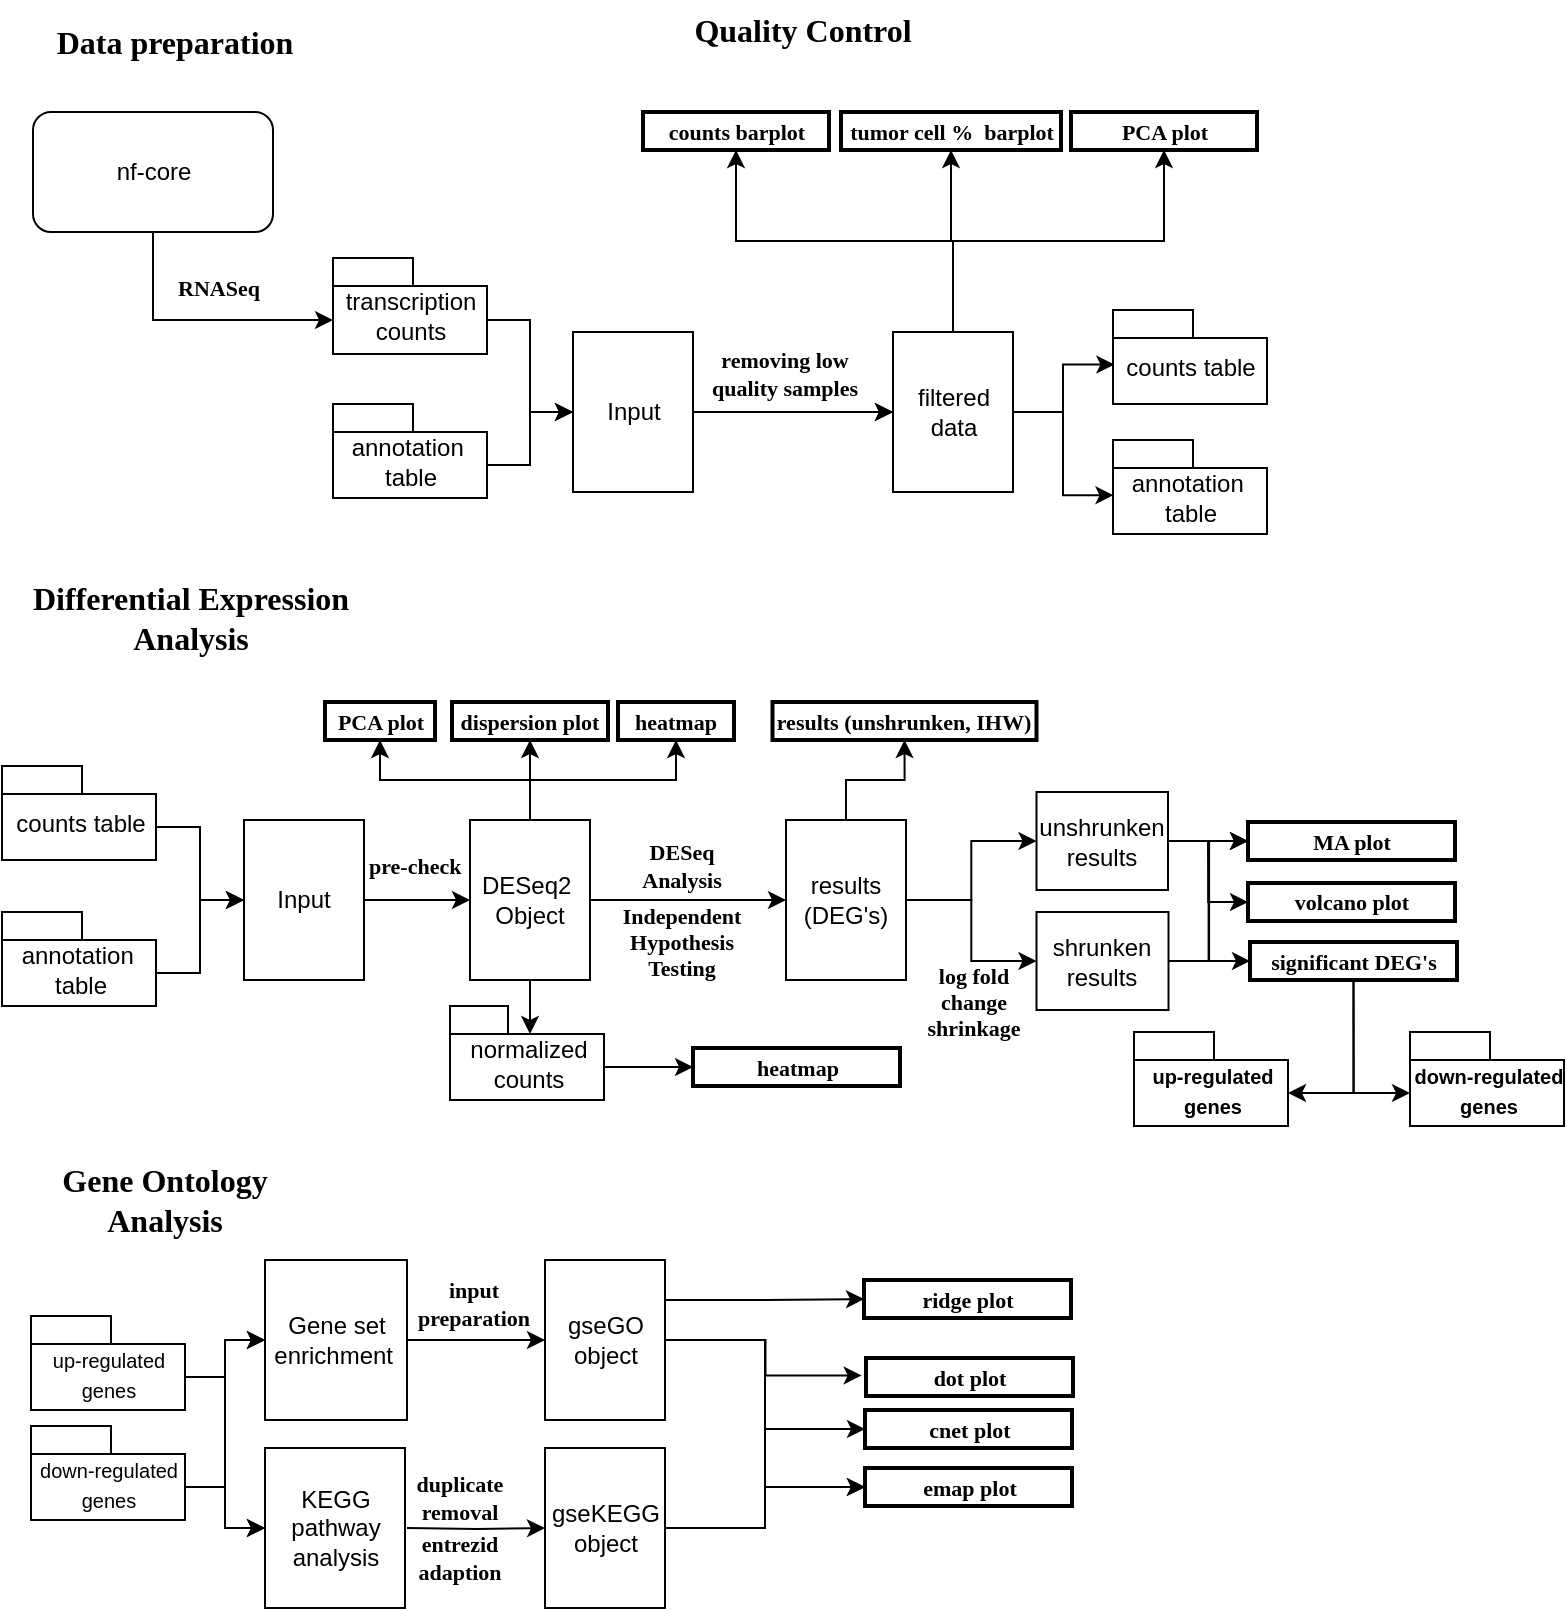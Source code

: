 <mxfile version="20.0.4" type="github">
  <diagram id="bCjTPeAco60ox-aivxKD" name="Page-1">
    <mxGraphModel dx="1382" dy="795" grid="1" gridSize="11" guides="1" tooltips="1" connect="1" arrows="1" fold="1" page="1" pageScale="1" pageWidth="827" pageHeight="1169" math="0" shadow="0">
      <root>
        <mxCell id="0" />
        <mxCell id="1" parent="0" />
        <mxCell id="ZmWVTUaBiMj_9n18tiuH-1" style="edgeStyle=orthogonalEdgeStyle;rounded=0;orthogonalLoop=1;jettySize=auto;html=1;exitX=1;exitY=0.5;exitDx=0;exitDy=0;entryX=0;entryY=0.5;entryDx=0;entryDy=0;fontSize=13;" edge="1" parent="1" source="ZmWVTUaBiMj_9n18tiuH-3" target="ZmWVTUaBiMj_9n18tiuH-17">
          <mxGeometry relative="1" as="geometry" />
        </mxCell>
        <mxCell id="ZmWVTUaBiMj_9n18tiuH-2" value="" style="edgeStyle=orthogonalEdgeStyle;rounded=0;orthogonalLoop=1;jettySize=auto;html=1;fontSize=12;" edge="1" parent="1" source="ZmWVTUaBiMj_9n18tiuH-3" target="ZmWVTUaBiMj_9n18tiuH-17">
          <mxGeometry relative="1" as="geometry" />
        </mxCell>
        <mxCell id="ZmWVTUaBiMj_9n18tiuH-3" value="Input" style="rounded=0;whiteSpace=wrap;html=1;" vertex="1" parent="1">
          <mxGeometry x="310.5" y="210" width="60" height="80" as="geometry" />
        </mxCell>
        <mxCell id="ZmWVTUaBiMj_9n18tiuH-4" style="edgeStyle=orthogonalEdgeStyle;rounded=0;orthogonalLoop=1;jettySize=auto;html=1;exitX=0;exitY=0;exitDx=77;exitDy=31.0;exitPerimeter=0;entryX=0;entryY=0.5;entryDx=0;entryDy=0;fontFamily=Times New Roman;fontSize=9;" edge="1" parent="1" source="ZmWVTUaBiMj_9n18tiuH-5" target="ZmWVTUaBiMj_9n18tiuH-3">
          <mxGeometry relative="1" as="geometry" />
        </mxCell>
        <mxCell id="ZmWVTUaBiMj_9n18tiuH-5" value="&lt;span style=&quot;font-weight: normal;&quot;&gt;transcription &lt;br&gt;counts&lt;/span&gt;" style="shape=folder;fontStyle=1;spacingTop=10;tabWidth=40;tabHeight=14;tabPosition=left;html=1;" vertex="1" parent="1">
          <mxGeometry x="190.5" y="173" width="77" height="48" as="geometry" />
        </mxCell>
        <mxCell id="ZmWVTUaBiMj_9n18tiuH-6" style="edgeStyle=orthogonalEdgeStyle;rounded=0;orthogonalLoop=1;jettySize=auto;html=1;exitX=0.5;exitY=1;exitDx=0;exitDy=0;entryX=0;entryY=0;entryDx=0;entryDy=31;entryPerimeter=0;fontSize=12;" edge="1" parent="1" source="ZmWVTUaBiMj_9n18tiuH-7" target="ZmWVTUaBiMj_9n18tiuH-5">
          <mxGeometry relative="1" as="geometry" />
        </mxCell>
        <mxCell id="ZmWVTUaBiMj_9n18tiuH-7" value="nf-core" style="rounded=1;whiteSpace=wrap;html=1;" vertex="1" parent="1">
          <mxGeometry x="40.5" y="100" width="120" height="60" as="geometry" />
        </mxCell>
        <mxCell id="ZmWVTUaBiMj_9n18tiuH-8" style="edgeStyle=orthogonalEdgeStyle;rounded=0;orthogonalLoop=1;jettySize=auto;html=1;exitX=0;exitY=0;exitDx=77;exitDy=30.5;exitPerimeter=0;entryX=0;entryY=0.5;entryDx=0;entryDy=0;fontFamily=Times New Roman;fontSize=9;" edge="1" parent="1" source="ZmWVTUaBiMj_9n18tiuH-9" target="ZmWVTUaBiMj_9n18tiuH-3">
          <mxGeometry relative="1" as="geometry" />
        </mxCell>
        <mxCell id="ZmWVTUaBiMj_9n18tiuH-9" value="&lt;span style=&quot;font-weight: normal;&quot;&gt;annotation&amp;nbsp;&lt;br&gt;table&lt;/span&gt;" style="shape=folder;fontStyle=1;spacingTop=10;tabWidth=40;tabHeight=14;tabPosition=left;html=1;" vertex="1" parent="1">
          <mxGeometry x="190.5" y="246" width="77" height="47" as="geometry" />
        </mxCell>
        <mxCell id="ZmWVTUaBiMj_9n18tiuH-10" value="Quality Control" style="text;html=1;align=center;verticalAlign=middle;resizable=0;points=[];autosize=1;strokeColor=none;fillColor=none;fontSize=16;fontFamily=Times New Roman;fontStyle=1" vertex="1" parent="1">
          <mxGeometry x="360" y="44" width="130" height="30" as="geometry" />
        </mxCell>
        <mxCell id="ZmWVTUaBiMj_9n18tiuH-11" value="Data preparation" style="text;html=1;align=center;verticalAlign=middle;resizable=0;points=[];autosize=1;strokeColor=none;fillColor=none;fontSize=16;fontFamily=Times New Roman;fontStyle=1" vertex="1" parent="1">
          <mxGeometry x="40.5" y="50" width="140" height="30" as="geometry" />
        </mxCell>
        <mxCell id="ZmWVTUaBiMj_9n18tiuH-12" style="edgeStyle=orthogonalEdgeStyle;rounded=0;orthogonalLoop=1;jettySize=auto;html=1;exitX=0.5;exitY=0;exitDx=0;exitDy=0;entryX=0.5;entryY=1;entryDx=0;entryDy=0;fontFamily=Times New Roman;fontSize=9;" edge="1" parent="1" source="ZmWVTUaBiMj_9n18tiuH-17" target="ZmWVTUaBiMj_9n18tiuH-18">
          <mxGeometry relative="1" as="geometry" />
        </mxCell>
        <mxCell id="ZmWVTUaBiMj_9n18tiuH-13" style="edgeStyle=orthogonalEdgeStyle;rounded=0;orthogonalLoop=1;jettySize=auto;html=1;exitX=0.5;exitY=0;exitDx=0;exitDy=0;entryX=0.5;entryY=1;entryDx=0;entryDy=0;fontFamily=Times New Roman;fontSize=9;" edge="1" parent="1" source="ZmWVTUaBiMj_9n18tiuH-17" target="ZmWVTUaBiMj_9n18tiuH-19">
          <mxGeometry relative="1" as="geometry" />
        </mxCell>
        <mxCell id="ZmWVTUaBiMj_9n18tiuH-14" style="edgeStyle=orthogonalEdgeStyle;rounded=0;orthogonalLoop=1;jettySize=auto;html=1;exitX=0.5;exitY=0;exitDx=0;exitDy=0;entryX=0.5;entryY=1;entryDx=0;entryDy=0;fontFamily=Times New Roman;fontSize=9;" edge="1" parent="1" source="ZmWVTUaBiMj_9n18tiuH-17" target="ZmWVTUaBiMj_9n18tiuH-20">
          <mxGeometry relative="1" as="geometry" />
        </mxCell>
        <mxCell id="ZmWVTUaBiMj_9n18tiuH-15" style="edgeStyle=orthogonalEdgeStyle;rounded=0;orthogonalLoop=1;jettySize=auto;html=1;exitX=1;exitY=0.5;exitDx=0;exitDy=0;entryX=0.009;entryY=0.58;entryDx=0;entryDy=0;entryPerimeter=0;fontSize=13;" edge="1" parent="1" source="ZmWVTUaBiMj_9n18tiuH-17" target="ZmWVTUaBiMj_9n18tiuH-88">
          <mxGeometry relative="1" as="geometry" />
        </mxCell>
        <mxCell id="ZmWVTUaBiMj_9n18tiuH-16" style="edgeStyle=orthogonalEdgeStyle;rounded=0;orthogonalLoop=1;jettySize=auto;html=1;entryX=0.003;entryY=0.587;entryDx=0;entryDy=0;entryPerimeter=0;fontSize=13;" edge="1" parent="1" source="ZmWVTUaBiMj_9n18tiuH-17" target="ZmWVTUaBiMj_9n18tiuH-87">
          <mxGeometry relative="1" as="geometry" />
        </mxCell>
        <mxCell id="ZmWVTUaBiMj_9n18tiuH-17" value="filtered data" style="rounded=0;whiteSpace=wrap;html=1;" vertex="1" parent="1">
          <mxGeometry x="470.5" y="210" width="60" height="80" as="geometry" />
        </mxCell>
        <mxCell id="ZmWVTUaBiMj_9n18tiuH-18" value="counts barplot" style="rounded=0;whiteSpace=wrap;html=1;fontFamily=Times New Roman;fontSize=11;strokeWidth=2;fontStyle=1" vertex="1" parent="1">
          <mxGeometry x="345.5" y="100" width="93" height="19" as="geometry" />
        </mxCell>
        <mxCell id="ZmWVTUaBiMj_9n18tiuH-19" value="tumor cell %&amp;nbsp; barplot" style="rounded=0;whiteSpace=wrap;html=1;fontFamily=Times New Roman;fontSize=11;strokeWidth=2;fontStyle=1" vertex="1" parent="1">
          <mxGeometry x="444.5" y="100" width="110" height="19" as="geometry" />
        </mxCell>
        <mxCell id="ZmWVTUaBiMj_9n18tiuH-20" value="PCA plot" style="rounded=0;whiteSpace=wrap;html=1;fontFamily=Times New Roman;fontSize=11;strokeWidth=2;fontStyle=1" vertex="1" parent="1">
          <mxGeometry x="559.5" y="100" width="93" height="19" as="geometry" />
        </mxCell>
        <mxCell id="ZmWVTUaBiMj_9n18tiuH-21" value="Differential Expression&lt;br&gt;Analysis" style="text;html=1;align=center;verticalAlign=middle;resizable=0;points=[];autosize=1;strokeColor=none;fillColor=none;fontSize=16;fontFamily=Times New Roman;fontStyle=1" vertex="1" parent="1">
          <mxGeometry x="25" y="325" width="187" height="55" as="geometry" />
        </mxCell>
        <mxCell id="ZmWVTUaBiMj_9n18tiuH-22" style="edgeStyle=orthogonalEdgeStyle;rounded=0;orthogonalLoop=1;jettySize=auto;html=1;exitX=0;exitY=0;exitDx=77;exitDy=30.5;exitPerimeter=0;entryX=0;entryY=0.5;entryDx=0;entryDy=0;fontFamily=Times New Roman;fontSize=9;" edge="1" parent="1" source="ZmWVTUaBiMj_9n18tiuH-23" target="ZmWVTUaBiMj_9n18tiuH-26">
          <mxGeometry relative="1" as="geometry" />
        </mxCell>
        <mxCell id="ZmWVTUaBiMj_9n18tiuH-23" value="&lt;span style=&quot;font-weight: normal;&quot;&gt;annotation&amp;nbsp;&lt;br&gt;table&lt;/span&gt;" style="shape=folder;fontStyle=1;spacingTop=10;tabWidth=40;tabHeight=14;tabPosition=left;html=1;" vertex="1" parent="1">
          <mxGeometry x="25" y="500" width="77" height="47" as="geometry" />
        </mxCell>
        <mxCell id="ZmWVTUaBiMj_9n18tiuH-24" style="edgeStyle=orthogonalEdgeStyle;rounded=0;orthogonalLoop=1;jettySize=auto;html=1;exitX=0;exitY=0;exitDx=77;exitDy=30.5;exitPerimeter=0;entryX=0;entryY=0.5;entryDx=0;entryDy=0;fontFamily=Times New Roman;fontSize=9;" edge="1" parent="1" source="ZmWVTUaBiMj_9n18tiuH-25" target="ZmWVTUaBiMj_9n18tiuH-26">
          <mxGeometry relative="1" as="geometry" />
        </mxCell>
        <mxCell id="ZmWVTUaBiMj_9n18tiuH-25" value="&lt;span style=&quot;font-weight: 400;&quot;&gt;counts table&lt;/span&gt;" style="shape=folder;fontStyle=1;spacingTop=10;tabWidth=40;tabHeight=14;tabPosition=left;html=1;" vertex="1" parent="1">
          <mxGeometry x="25" y="427" width="77" height="47" as="geometry" />
        </mxCell>
        <mxCell id="ZmWVTUaBiMj_9n18tiuH-26" value="Input" style="rounded=0;whiteSpace=wrap;html=1;" vertex="1" parent="1">
          <mxGeometry x="146" y="454" width="60" height="80" as="geometry" />
        </mxCell>
        <mxCell id="ZmWVTUaBiMj_9n18tiuH-27" style="edgeStyle=orthogonalEdgeStyle;rounded=0;orthogonalLoop=1;jettySize=auto;html=1;exitX=0.5;exitY=0;exitDx=0;exitDy=0;entryX=0.5;entryY=1;entryDx=0;entryDy=0;fontFamily=Times New Roman;fontSize=9;" edge="1" parent="1" source="ZmWVTUaBiMj_9n18tiuH-32" target="ZmWVTUaBiMj_9n18tiuH-35">
          <mxGeometry relative="1" as="geometry" />
        </mxCell>
        <mxCell id="ZmWVTUaBiMj_9n18tiuH-28" style="edgeStyle=orthogonalEdgeStyle;rounded=0;orthogonalLoop=1;jettySize=auto;html=1;exitX=0.5;exitY=0;exitDx=0;exitDy=0;entryX=0.5;entryY=1;entryDx=0;entryDy=0;fontFamily=Times New Roman;fontSize=9;" edge="1" parent="1" source="ZmWVTUaBiMj_9n18tiuH-32" target="ZmWVTUaBiMj_9n18tiuH-36">
          <mxGeometry relative="1" as="geometry" />
        </mxCell>
        <mxCell id="ZmWVTUaBiMj_9n18tiuH-29" style="edgeStyle=orthogonalEdgeStyle;rounded=0;orthogonalLoop=1;jettySize=auto;html=1;exitX=1;exitY=0.5;exitDx=0;exitDy=0;fontFamily=Times New Roman;fontSize=9;" edge="1" parent="1" source="ZmWVTUaBiMj_9n18tiuH-32" target="ZmWVTUaBiMj_9n18tiuH-40">
          <mxGeometry relative="1" as="geometry" />
        </mxCell>
        <mxCell id="ZmWVTUaBiMj_9n18tiuH-30" style="edgeStyle=orthogonalEdgeStyle;rounded=0;orthogonalLoop=1;jettySize=auto;html=1;exitX=0.5;exitY=1;exitDx=0;exitDy=0;entryX=0;entryY=0;entryDx=40;entryDy=14;entryPerimeter=0;fontFamily=Times New Roman;fontSize=9;" edge="1" parent="1" source="ZmWVTUaBiMj_9n18tiuH-32" target="ZmWVTUaBiMj_9n18tiuH-59">
          <mxGeometry relative="1" as="geometry" />
        </mxCell>
        <mxCell id="ZmWVTUaBiMj_9n18tiuH-31" style="edgeStyle=orthogonalEdgeStyle;rounded=0;orthogonalLoop=1;jettySize=auto;html=1;exitX=0.5;exitY=0;exitDx=0;exitDy=0;entryX=0.5;entryY=1;entryDx=0;entryDy=0;" edge="1" parent="1" source="ZmWVTUaBiMj_9n18tiuH-32" target="ZmWVTUaBiMj_9n18tiuH-90">
          <mxGeometry relative="1" as="geometry" />
        </mxCell>
        <mxCell id="ZmWVTUaBiMj_9n18tiuH-32" value="DESeq2&amp;nbsp;&lt;br&gt;Object" style="rounded=0;whiteSpace=wrap;html=1;" vertex="1" parent="1">
          <mxGeometry x="259" y="454" width="60" height="80" as="geometry" />
        </mxCell>
        <mxCell id="ZmWVTUaBiMj_9n18tiuH-33" value="" style="endArrow=classic;html=1;rounded=0;fontFamily=Times New Roman;fontSize=9;exitX=1;exitY=0.5;exitDx=0;exitDy=0;entryX=0;entryY=0.5;entryDx=0;entryDy=0;" edge="1" parent="1" source="ZmWVTUaBiMj_9n18tiuH-26" target="ZmWVTUaBiMj_9n18tiuH-32">
          <mxGeometry width="50" height="50" relative="1" as="geometry">
            <mxPoint x="234.24" y="470.5" as="sourcePoint" />
            <mxPoint x="277.76" y="511" as="targetPoint" />
          </mxGeometry>
        </mxCell>
        <mxCell id="ZmWVTUaBiMj_9n18tiuH-34" value="pre-check&amp;nbsp;" style="text;html=1;strokeColor=none;fillColor=none;align=center;verticalAlign=middle;whiteSpace=wrap;rounded=0;fontFamily=Times New Roman;fontSize=11;fontStyle=1" vertex="1" parent="1">
          <mxGeometry x="203" y="462" width="60" height="30" as="geometry" />
        </mxCell>
        <mxCell id="ZmWVTUaBiMj_9n18tiuH-35" value="PCA plot" style="rounded=0;whiteSpace=wrap;html=1;fontFamily=Times New Roman;fontSize=11;strokeWidth=2;fontStyle=1" vertex="1" parent="1">
          <mxGeometry x="186.5" y="395" width="55" height="19" as="geometry" />
        </mxCell>
        <mxCell id="ZmWVTUaBiMj_9n18tiuH-36" value="heatmap" style="rounded=0;whiteSpace=wrap;html=1;fontFamily=Times New Roman;fontSize=11;strokeWidth=2;fontStyle=1" vertex="1" parent="1">
          <mxGeometry x="333" y="395" width="58" height="19" as="geometry" />
        </mxCell>
        <mxCell id="ZmWVTUaBiMj_9n18tiuH-37" style="edgeStyle=orthogonalEdgeStyle;rounded=0;orthogonalLoop=1;jettySize=auto;html=1;exitX=0.5;exitY=0;exitDx=0;exitDy=0;entryX=0.5;entryY=1;entryDx=0;entryDy=0;fontFamily=Times New Roman;fontSize=9;" edge="1" parent="1" source="ZmWVTUaBiMj_9n18tiuH-40" target="ZmWVTUaBiMj_9n18tiuH-43">
          <mxGeometry relative="1" as="geometry" />
        </mxCell>
        <mxCell id="ZmWVTUaBiMj_9n18tiuH-38" style="edgeStyle=orthogonalEdgeStyle;rounded=0;orthogonalLoop=1;jettySize=auto;html=1;exitX=1;exitY=0.5;exitDx=0;exitDy=0;entryX=0;entryY=0.5;entryDx=0;entryDy=0;fontFamily=Times New Roman;fontSize=9;" edge="1" parent="1" source="ZmWVTUaBiMj_9n18tiuH-40" target="ZmWVTUaBiMj_9n18tiuH-45">
          <mxGeometry relative="1" as="geometry" />
        </mxCell>
        <mxCell id="ZmWVTUaBiMj_9n18tiuH-39" style="edgeStyle=orthogonalEdgeStyle;rounded=0;orthogonalLoop=1;jettySize=auto;html=1;exitX=1;exitY=0.5;exitDx=0;exitDy=0;entryX=0;entryY=0.5;entryDx=0;entryDy=0;fontFamily=Times New Roman;fontSize=9;" edge="1" parent="1" source="ZmWVTUaBiMj_9n18tiuH-40" target="ZmWVTUaBiMj_9n18tiuH-51">
          <mxGeometry relative="1" as="geometry" />
        </mxCell>
        <mxCell id="ZmWVTUaBiMj_9n18tiuH-40" value="results (DEG&#39;s)" style="rounded=0;whiteSpace=wrap;html=1;" vertex="1" parent="1">
          <mxGeometry x="417" y="454" width="60" height="80" as="geometry" />
        </mxCell>
        <mxCell id="ZmWVTUaBiMj_9n18tiuH-41" value="DESeq Analysis" style="text;html=1;strokeColor=none;fillColor=none;align=center;verticalAlign=middle;whiteSpace=wrap;rounded=0;fontFamily=Times New Roman;fontSize=11;fontStyle=1" vertex="1" parent="1">
          <mxGeometry x="334.5" y="462" width="60" height="30" as="geometry" />
        </mxCell>
        <mxCell id="ZmWVTUaBiMj_9n18tiuH-42" value="Independent Hypothesis Testing" style="text;html=1;strokeColor=none;fillColor=none;align=center;verticalAlign=middle;whiteSpace=wrap;rounded=0;fontFamily=Times New Roman;fontSize=11;fontStyle=1" vertex="1" parent="1">
          <mxGeometry x="334.5" y="500" width="60" height="30" as="geometry" />
        </mxCell>
        <mxCell id="ZmWVTUaBiMj_9n18tiuH-43" value="&lt;b&gt;&lt;font style=&quot;font-size: 11px;&quot;&gt;results (unshrunken, IHW)&lt;/font&gt;&lt;/b&gt;" style="rounded=0;whiteSpace=wrap;html=1;fontFamily=Times New Roman;fontSize=9;strokeWidth=2;" vertex="1" parent="1">
          <mxGeometry x="410.25" y="395" width="132" height="19" as="geometry" />
        </mxCell>
        <mxCell id="ZmWVTUaBiMj_9n18tiuH-44" style="edgeStyle=orthogonalEdgeStyle;rounded=0;orthogonalLoop=1;jettySize=auto;html=1;exitX=1;exitY=0.5;exitDx=0;exitDy=0;entryX=0;entryY=0.5;entryDx=0;entryDy=0;fontFamily=Times New Roman;fontSize=9;" edge="1" parent="1" source="ZmWVTUaBiMj_9n18tiuH-45" target="ZmWVTUaBiMj_9n18tiuH-47">
          <mxGeometry relative="1" as="geometry" />
        </mxCell>
        <mxCell id="ZmWVTUaBiMj_9n18tiuH-45" value="shrunken results" style="rounded=0;whiteSpace=wrap;html=1;" vertex="1" parent="1">
          <mxGeometry x="542.25" y="500" width="66" height="49" as="geometry" />
        </mxCell>
        <mxCell id="ZmWVTUaBiMj_9n18tiuH-46" value="log fold change shrinkage" style="text;html=1;strokeColor=none;fillColor=none;align=center;verticalAlign=middle;whiteSpace=wrap;rounded=0;fontFamily=Times New Roman;fontSize=11;fontStyle=1" vertex="1" parent="1">
          <mxGeometry x="481" y="530" width="60" height="30" as="geometry" />
        </mxCell>
        <mxCell id="ZmWVTUaBiMj_9n18tiuH-47" value="MA plot" style="rounded=0;whiteSpace=wrap;html=1;fontFamily=Times New Roman;fontSize=11;strokeWidth=2;fontStyle=1" vertex="1" parent="1">
          <mxGeometry x="648" y="455" width="103.5" height="19" as="geometry" />
        </mxCell>
        <mxCell id="ZmWVTUaBiMj_9n18tiuH-48" style="edgeStyle=orthogonalEdgeStyle;rounded=0;orthogonalLoop=1;jettySize=auto;html=1;exitX=1;exitY=0.5;exitDx=0;exitDy=0;entryX=0;entryY=0.5;entryDx=0;entryDy=0;fontFamily=Times New Roman;fontSize=9;" edge="1" parent="1" source="ZmWVTUaBiMj_9n18tiuH-51" target="ZmWVTUaBiMj_9n18tiuH-47">
          <mxGeometry relative="1" as="geometry" />
        </mxCell>
        <mxCell id="ZmWVTUaBiMj_9n18tiuH-49" style="edgeStyle=orthogonalEdgeStyle;rounded=0;orthogonalLoop=1;jettySize=auto;html=1;exitX=1;exitY=0.5;exitDx=0;exitDy=0;entryX=0;entryY=0.5;entryDx=0;entryDy=0;fontFamily=Times New Roman;fontSize=9;" edge="1" parent="1" source="ZmWVTUaBiMj_9n18tiuH-51" target="ZmWVTUaBiMj_9n18tiuH-55">
          <mxGeometry relative="1" as="geometry" />
        </mxCell>
        <mxCell id="ZmWVTUaBiMj_9n18tiuH-50" style="edgeStyle=orthogonalEdgeStyle;rounded=0;orthogonalLoop=1;jettySize=auto;html=1;exitX=1;exitY=0.5;exitDx=0;exitDy=0;entryX=0;entryY=0.5;entryDx=0;entryDy=0;fontFamily=Times New Roman;fontSize=9;" edge="1" parent="1" source="ZmWVTUaBiMj_9n18tiuH-51" target="ZmWVTUaBiMj_9n18tiuH-54">
          <mxGeometry relative="1" as="geometry" />
        </mxCell>
        <mxCell id="ZmWVTUaBiMj_9n18tiuH-51" value="unshrunken results" style="rounded=0;whiteSpace=wrap;html=1;" vertex="1" parent="1">
          <mxGeometry x="542.25" y="440" width="65.75" height="49" as="geometry" />
        </mxCell>
        <mxCell id="ZmWVTUaBiMj_9n18tiuH-52" style="edgeStyle=orthogonalEdgeStyle;rounded=0;orthogonalLoop=1;jettySize=auto;html=1;exitX=0.5;exitY=1;exitDx=0;exitDy=0;entryX=0;entryY=0;entryDx=77;entryDy=30.5;entryPerimeter=0;fontFamily=Times New Roman;fontSize=10;" edge="1" parent="1" source="ZmWVTUaBiMj_9n18tiuH-54" target="ZmWVTUaBiMj_9n18tiuH-60">
          <mxGeometry relative="1" as="geometry" />
        </mxCell>
        <mxCell id="ZmWVTUaBiMj_9n18tiuH-53" style="edgeStyle=orthogonalEdgeStyle;rounded=0;orthogonalLoop=1;jettySize=auto;html=1;exitX=0.5;exitY=1;exitDx=0;exitDy=0;entryX=0;entryY=0;entryDx=0;entryDy=30.5;entryPerimeter=0;fontFamily=Times New Roman;fontSize=10;" edge="1" parent="1" source="ZmWVTUaBiMj_9n18tiuH-54" target="ZmWVTUaBiMj_9n18tiuH-61">
          <mxGeometry relative="1" as="geometry" />
        </mxCell>
        <mxCell id="ZmWVTUaBiMj_9n18tiuH-54" value="significant DEG&#39;s" style="rounded=0;whiteSpace=wrap;html=1;fontFamily=Times New Roman;fontSize=11;strokeWidth=2;fontStyle=1" vertex="1" parent="1">
          <mxGeometry x="649" y="515" width="103.5" height="19" as="geometry" />
        </mxCell>
        <mxCell id="ZmWVTUaBiMj_9n18tiuH-55" value="volcano plot" style="rounded=0;whiteSpace=wrap;html=1;fontFamily=Times New Roman;fontSize=11;strokeWidth=2;fontStyle=1" vertex="1" parent="1">
          <mxGeometry x="648" y="485.5" width="103.5" height="19" as="geometry" />
        </mxCell>
        <mxCell id="ZmWVTUaBiMj_9n18tiuH-56" value="heatmap" style="rounded=0;whiteSpace=wrap;html=1;fontFamily=Times New Roman;fontSize=11;strokeWidth=2;fontStyle=1" vertex="1" parent="1">
          <mxGeometry x="370.5" y="568" width="103.5" height="19" as="geometry" />
        </mxCell>
        <mxCell id="ZmWVTUaBiMj_9n18tiuH-57" value="Gene Ontology&lt;br&gt;Analysis" style="text;html=1;align=center;verticalAlign=middle;resizable=0;points=[];autosize=1;strokeColor=none;fillColor=none;fontSize=16;fontFamily=Times New Roman;fontStyle=1" vertex="1" parent="1">
          <mxGeometry x="39.5" y="616" width="132" height="55" as="geometry" />
        </mxCell>
        <mxCell id="ZmWVTUaBiMj_9n18tiuH-58" style="edgeStyle=orthogonalEdgeStyle;rounded=0;orthogonalLoop=1;jettySize=auto;html=1;exitX=0;exitY=0;exitDx=77;exitDy=30.5;exitPerimeter=0;entryX=0;entryY=0.5;entryDx=0;entryDy=0;fontFamily=Times New Roman;fontSize=9;" edge="1" parent="1" source="ZmWVTUaBiMj_9n18tiuH-59" target="ZmWVTUaBiMj_9n18tiuH-56">
          <mxGeometry relative="1" as="geometry" />
        </mxCell>
        <mxCell id="ZmWVTUaBiMj_9n18tiuH-59" value="&lt;span style=&quot;font-weight: 400;&quot;&gt;normalized&lt;br&gt;counts&lt;br&gt;&lt;/span&gt;" style="shape=folder;fontStyle=1;spacingTop=10;tabWidth=29;tabHeight=14;tabPosition=left;html=1;" vertex="1" parent="1">
          <mxGeometry x="249" y="547" width="77" height="47" as="geometry" />
        </mxCell>
        <mxCell id="ZmWVTUaBiMj_9n18tiuH-60" value="&lt;font style=&quot;font-size: 10px;&quot;&gt;&lt;span style=&quot;&quot;&gt;up-regulated&lt;br&gt;&lt;/span&gt;&lt;span style=&quot;&quot;&gt;genes&lt;/span&gt;&lt;/font&gt;" style="shape=folder;fontStyle=1;spacingTop=10;tabWidth=40;tabHeight=14;tabPosition=left;html=1;" vertex="1" parent="1">
          <mxGeometry x="591" y="560" width="77" height="47" as="geometry" />
        </mxCell>
        <mxCell id="ZmWVTUaBiMj_9n18tiuH-61" value="&lt;span style=&quot;font-size: 10px;&quot;&gt;down-regulated&lt;br&gt;&lt;font style=&quot;font-size: 10px;&quot;&gt;genes&lt;/font&gt;&lt;/span&gt;" style="shape=folder;fontStyle=1;spacingTop=10;tabWidth=40;tabHeight=14;tabPosition=left;html=1;" vertex="1" parent="1">
          <mxGeometry x="729" y="560" width="77" height="47" as="geometry" />
        </mxCell>
        <mxCell id="ZmWVTUaBiMj_9n18tiuH-62" style="edgeStyle=orthogonalEdgeStyle;rounded=0;orthogonalLoop=1;jettySize=auto;html=1;exitX=0;exitY=0;exitDx=77;exitDy=30.5;exitPerimeter=0;entryX=0;entryY=0.5;entryDx=0;entryDy=0;fontFamily=Times New Roman;fontSize=10;" edge="1" parent="1" source="ZmWVTUaBiMj_9n18tiuH-64" target="ZmWVTUaBiMj_9n18tiuH-69">
          <mxGeometry relative="1" as="geometry" />
        </mxCell>
        <mxCell id="ZmWVTUaBiMj_9n18tiuH-63" style="edgeStyle=orthogonalEdgeStyle;rounded=0;orthogonalLoop=1;jettySize=auto;html=1;exitX=0;exitY=0;exitDx=77;exitDy=30.5;exitPerimeter=0;entryX=0;entryY=0.5;entryDx=0;entryDy=0;fontFamily=Times New Roman;fontSize=10;" edge="1" parent="1" source="ZmWVTUaBiMj_9n18tiuH-64" target="ZmWVTUaBiMj_9n18tiuH-70">
          <mxGeometry relative="1" as="geometry" />
        </mxCell>
        <mxCell id="ZmWVTUaBiMj_9n18tiuH-64" value="&lt;font style=&quot;font-size: 10px;&quot;&gt;&lt;span style=&quot;font-weight: 400;&quot;&gt;up-regulated&lt;br&gt;&lt;/span&gt;&lt;span style=&quot;font-weight: normal;&quot;&gt;genes&lt;/span&gt;&lt;/font&gt;" style="shape=folder;fontStyle=1;spacingTop=10;tabWidth=40;tabHeight=14;tabPosition=left;html=1;" vertex="1" parent="1">
          <mxGeometry x="39.5" y="702" width="77" height="47" as="geometry" />
        </mxCell>
        <mxCell id="ZmWVTUaBiMj_9n18tiuH-65" style="edgeStyle=orthogonalEdgeStyle;rounded=0;orthogonalLoop=1;jettySize=auto;html=1;exitX=0;exitY=0;exitDx=77;exitDy=30.5;exitPerimeter=0;entryX=0;entryY=0.5;entryDx=0;entryDy=0;fontFamily=Times New Roman;fontSize=10;" edge="1" parent="1" source="ZmWVTUaBiMj_9n18tiuH-67" target="ZmWVTUaBiMj_9n18tiuH-69">
          <mxGeometry relative="1" as="geometry" />
        </mxCell>
        <mxCell id="ZmWVTUaBiMj_9n18tiuH-66" style="edgeStyle=orthogonalEdgeStyle;rounded=0;orthogonalLoop=1;jettySize=auto;html=1;exitX=0;exitY=0;exitDx=77;exitDy=30.5;exitPerimeter=0;entryX=0;entryY=0.5;entryDx=0;entryDy=0;fontFamily=Times New Roman;fontSize=10;" edge="1" parent="1" source="ZmWVTUaBiMj_9n18tiuH-67" target="ZmWVTUaBiMj_9n18tiuH-70">
          <mxGeometry relative="1" as="geometry" />
        </mxCell>
        <mxCell id="ZmWVTUaBiMj_9n18tiuH-67" value="&lt;span style=&quot;font-weight: normal; font-size: 10px;&quot;&gt;down-regulated&lt;br&gt;&lt;font style=&quot;font-size: 10px;&quot;&gt;genes&lt;/font&gt;&lt;/span&gt;" style="shape=folder;fontStyle=1;spacingTop=10;tabWidth=40;tabHeight=14;tabPosition=left;html=1;" vertex="1" parent="1">
          <mxGeometry x="39.5" y="757" width="77" height="47" as="geometry" />
        </mxCell>
        <mxCell id="ZmWVTUaBiMj_9n18tiuH-68" style="edgeStyle=orthogonalEdgeStyle;rounded=0;orthogonalLoop=1;jettySize=auto;html=1;exitX=1;exitY=0.5;exitDx=0;exitDy=0;entryX=0;entryY=0.5;entryDx=0;entryDy=0;fontFamily=Times New Roman;fontSize=10;" edge="1" parent="1" source="ZmWVTUaBiMj_9n18tiuH-69" target="ZmWVTUaBiMj_9n18tiuH-75">
          <mxGeometry relative="1" as="geometry" />
        </mxCell>
        <mxCell id="ZmWVTUaBiMj_9n18tiuH-69" value="Gene set enrichment&amp;nbsp;" style="rounded=0;whiteSpace=wrap;html=1;" vertex="1" parent="1">
          <mxGeometry x="156.5" y="674" width="71" height="80" as="geometry" />
        </mxCell>
        <mxCell id="ZmWVTUaBiMj_9n18tiuH-70" value="KEGG pathway analysis" style="rounded=0;whiteSpace=wrap;html=1;" vertex="1" parent="1">
          <mxGeometry x="156.5" y="768" width="70" height="80" as="geometry" />
        </mxCell>
        <mxCell id="ZmWVTUaBiMj_9n18tiuH-71" style="edgeStyle=orthogonalEdgeStyle;rounded=0;orthogonalLoop=1;jettySize=auto;html=1;exitX=1;exitY=0.5;exitDx=0;exitDy=0;entryX=-0.021;entryY=0.46;entryDx=0;entryDy=0;entryPerimeter=0;fontFamily=Times New Roman;fontSize=10;" edge="1" parent="1" source="ZmWVTUaBiMj_9n18tiuH-75" target="ZmWVTUaBiMj_9n18tiuH-81">
          <mxGeometry relative="1" as="geometry" />
        </mxCell>
        <mxCell id="ZmWVTUaBiMj_9n18tiuH-72" style="edgeStyle=orthogonalEdgeStyle;rounded=0;orthogonalLoop=1;jettySize=auto;html=1;exitX=1;exitY=0.5;exitDx=0;exitDy=0;entryX=0;entryY=0.5;entryDx=0;entryDy=0;fontFamily=Times New Roman;fontSize=10;" edge="1" parent="1" source="ZmWVTUaBiMj_9n18tiuH-75" target="ZmWVTUaBiMj_9n18tiuH-82">
          <mxGeometry relative="1" as="geometry" />
        </mxCell>
        <mxCell id="ZmWVTUaBiMj_9n18tiuH-73" style="edgeStyle=orthogonalEdgeStyle;rounded=0;orthogonalLoop=1;jettySize=auto;html=1;exitX=1;exitY=0.5;exitDx=0;exitDy=0;entryX=0;entryY=0.5;entryDx=0;entryDy=0;fontFamily=Times New Roman;fontSize=10;" edge="1" parent="1" source="ZmWVTUaBiMj_9n18tiuH-75" target="ZmWVTUaBiMj_9n18tiuH-84">
          <mxGeometry relative="1" as="geometry" />
        </mxCell>
        <mxCell id="ZmWVTUaBiMj_9n18tiuH-74" style="edgeStyle=orthogonalEdgeStyle;rounded=0;orthogonalLoop=1;jettySize=auto;html=1;exitX=1;exitY=0.25;exitDx=0;exitDy=0;entryX=0;entryY=0.5;entryDx=0;entryDy=0;" edge="1" parent="1" source="ZmWVTUaBiMj_9n18tiuH-75" target="ZmWVTUaBiMj_9n18tiuH-83">
          <mxGeometry relative="1" as="geometry">
            <mxPoint x="450" y="688" as="targetPoint" />
          </mxGeometry>
        </mxCell>
        <mxCell id="ZmWVTUaBiMj_9n18tiuH-75" value="gseGO object" style="rounded=0;whiteSpace=wrap;html=1;" vertex="1" parent="1">
          <mxGeometry x="296.5" y="674" width="60" height="80" as="geometry" />
        </mxCell>
        <mxCell id="ZmWVTUaBiMj_9n18tiuH-76" value="input preparation&lt;br style=&quot;font-size: 11px;&quot;&gt;" style="text;html=1;strokeColor=none;fillColor=none;align=center;verticalAlign=middle;whiteSpace=wrap;rounded=0;fontFamily=Times New Roman;fontSize=11;fontStyle=1" vertex="1" parent="1">
          <mxGeometry x="231" y="681" width="60" height="30" as="geometry" />
        </mxCell>
        <mxCell id="ZmWVTUaBiMj_9n18tiuH-77" style="edgeStyle=orthogonalEdgeStyle;rounded=0;orthogonalLoop=1;jettySize=auto;html=1;exitX=1;exitY=0.5;exitDx=0;exitDy=0;entryX=0;entryY=0.5;entryDx=0;entryDy=0;fontFamily=Times New Roman;fontSize=10;" edge="1" parent="1" target="ZmWVTUaBiMj_9n18tiuH-79">
          <mxGeometry relative="1" as="geometry">
            <mxPoint x="227.5" y="808" as="sourcePoint" />
          </mxGeometry>
        </mxCell>
        <mxCell id="ZmWVTUaBiMj_9n18tiuH-78" style="edgeStyle=orthogonalEdgeStyle;rounded=0;orthogonalLoop=1;jettySize=auto;html=1;exitX=1;exitY=0.5;exitDx=0;exitDy=0;entryX=0;entryY=0.5;entryDx=0;entryDy=0;fontFamily=Times New Roman;fontSize=10;" edge="1" parent="1" source="ZmWVTUaBiMj_9n18tiuH-79" target="ZmWVTUaBiMj_9n18tiuH-84">
          <mxGeometry relative="1" as="geometry" />
        </mxCell>
        <mxCell id="ZmWVTUaBiMj_9n18tiuH-79" value="gseKEGG&lt;br&gt;object" style="rounded=0;whiteSpace=wrap;html=1;" vertex="1" parent="1">
          <mxGeometry x="296.5" y="768" width="60" height="80" as="geometry" />
        </mxCell>
        <mxCell id="ZmWVTUaBiMj_9n18tiuH-80" value="duplicate removal" style="text;html=1;strokeColor=none;fillColor=none;align=center;verticalAlign=middle;whiteSpace=wrap;rounded=0;fontFamily=Times New Roman;fontSize=11;fontStyle=1" vertex="1" parent="1">
          <mxGeometry x="224" y="778" width="60" height="30" as="geometry" />
        </mxCell>
        <mxCell id="ZmWVTUaBiMj_9n18tiuH-81" value="dot plot" style="rounded=0;whiteSpace=wrap;html=1;fontFamily=Times New Roman;fontSize=11;strokeWidth=2;fontStyle=1" vertex="1" parent="1">
          <mxGeometry x="457" y="723" width="103.5" height="19" as="geometry" />
        </mxCell>
        <mxCell id="ZmWVTUaBiMj_9n18tiuH-82" value="cnet plot" style="rounded=0;whiteSpace=wrap;html=1;fontFamily=Times New Roman;fontSize=11;strokeWidth=2;fontStyle=1" vertex="1" parent="1">
          <mxGeometry x="456.5" y="749" width="103.5" height="19" as="geometry" />
        </mxCell>
        <mxCell id="ZmWVTUaBiMj_9n18tiuH-83" value="ridge plot" style="rounded=0;whiteSpace=wrap;html=1;fontFamily=Times New Roman;fontSize=11;strokeWidth=2;fontStyle=1" vertex="1" parent="1">
          <mxGeometry x="456" y="684" width="103.5" height="19" as="geometry" />
        </mxCell>
        <mxCell id="ZmWVTUaBiMj_9n18tiuH-84" value="emap plot" style="rounded=0;whiteSpace=wrap;html=1;fontFamily=Times New Roman;fontSize=11;strokeWidth=2;fontStyle=1" vertex="1" parent="1">
          <mxGeometry x="456.5" y="778" width="103.5" height="19" as="geometry" />
        </mxCell>
        <mxCell id="ZmWVTUaBiMj_9n18tiuH-85" value="entrezid adaption" style="text;html=1;strokeColor=none;fillColor=none;align=center;verticalAlign=middle;whiteSpace=wrap;rounded=0;fontFamily=Times New Roman;fontSize=11;fontStyle=1" vertex="1" parent="1">
          <mxGeometry x="224" y="808" width="60" height="30" as="geometry" />
        </mxCell>
        <mxCell id="ZmWVTUaBiMj_9n18tiuH-86" value="removing low quality samples" style="text;html=1;strokeColor=none;fillColor=none;align=center;verticalAlign=middle;whiteSpace=wrap;rounded=0;fontFamily=Times New Roman;fontSize=11;fontStyle=1" vertex="1" parent="1">
          <mxGeometry x="368.75" y="216" width="94.75" height="30" as="geometry" />
        </mxCell>
        <mxCell id="ZmWVTUaBiMj_9n18tiuH-87" value="&lt;span style=&quot;font-weight: normal;&quot;&gt;annotation&amp;nbsp;&lt;br&gt;table&lt;/span&gt;" style="shape=folder;fontStyle=1;spacingTop=10;tabWidth=40;tabHeight=14;tabPosition=left;html=1;" vertex="1" parent="1">
          <mxGeometry x="580.5" y="264" width="77" height="47" as="geometry" />
        </mxCell>
        <mxCell id="ZmWVTUaBiMj_9n18tiuH-88" value="&lt;span style=&quot;font-weight: 400;&quot;&gt;counts table&lt;/span&gt;" style="shape=folder;fontStyle=1;spacingTop=10;tabWidth=40;tabHeight=14;tabPosition=left;html=1;" vertex="1" parent="1">
          <mxGeometry x="580.5" y="199" width="77" height="47" as="geometry" />
        </mxCell>
        <mxCell id="ZmWVTUaBiMj_9n18tiuH-89" value="RNASeq" style="text;html=1;strokeColor=none;fillColor=none;align=center;verticalAlign=middle;whiteSpace=wrap;rounded=0;fontFamily=Times New Roman;fontSize=11;fontStyle=1" vertex="1" parent="1">
          <mxGeometry x="85.75" y="173" width="94.75" height="30" as="geometry" />
        </mxCell>
        <mxCell id="ZmWVTUaBiMj_9n18tiuH-90" value="dispersion plot" style="rounded=0;whiteSpace=wrap;html=1;fontFamily=Times New Roman;fontSize=11;strokeWidth=2;fontStyle=1" vertex="1" parent="1">
          <mxGeometry x="250" y="395" width="78" height="19" as="geometry" />
        </mxCell>
      </root>
    </mxGraphModel>
  </diagram>
</mxfile>
